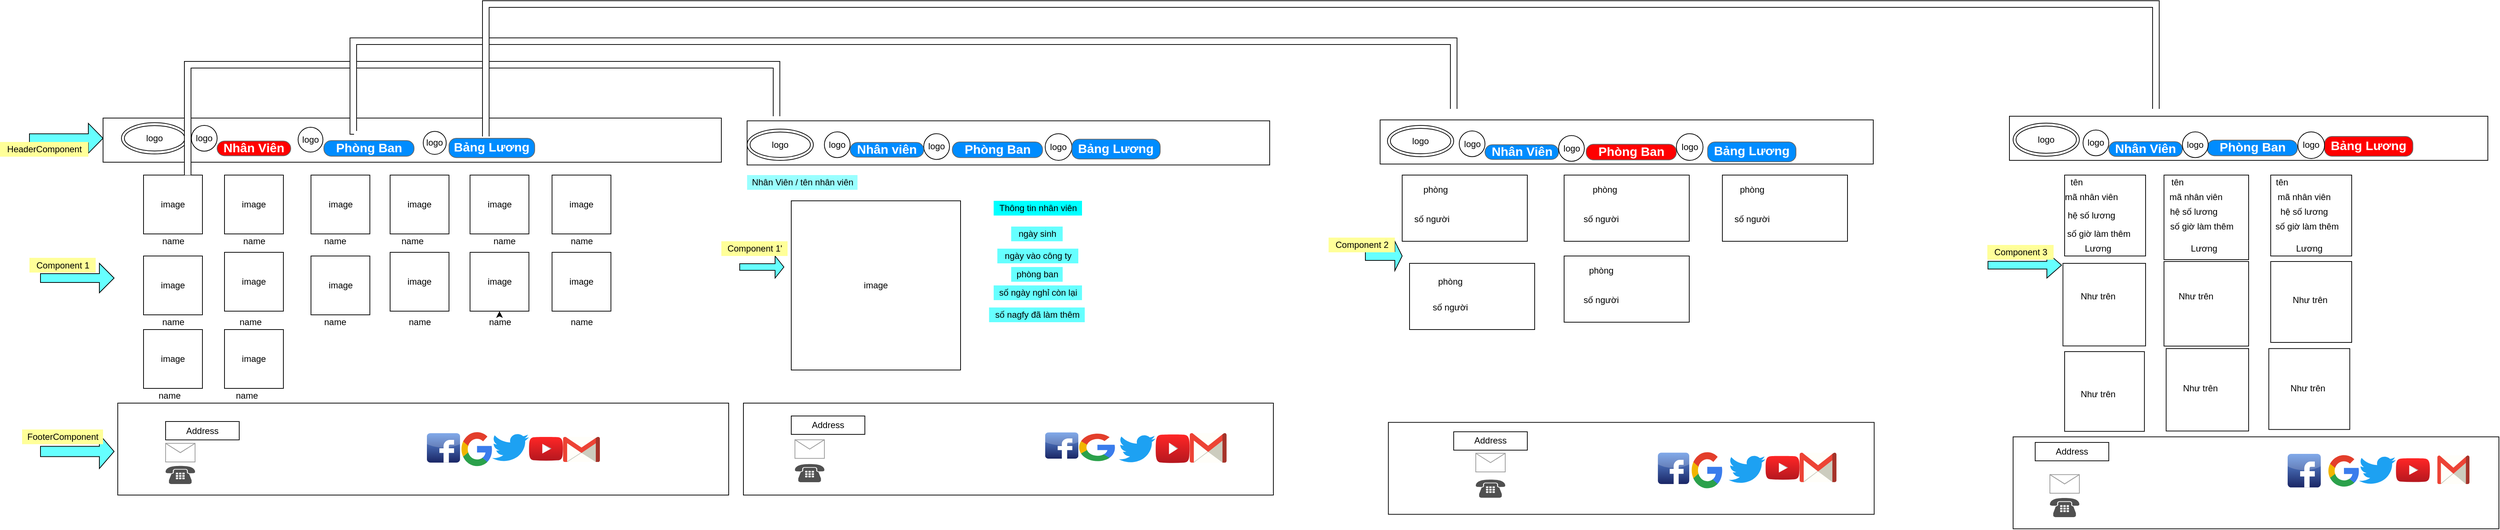 <mxfile>
    <diagram id="En2Dqz9_ilCBB6c_Zi7Z" name="Page-1">
        <mxGraphModel dx="1906" dy="1667" grid="1" gridSize="10" guides="1" tooltips="1" connect="1" arrows="1" fold="1" page="1" pageScale="1" pageWidth="850" pageHeight="1100" math="0" shadow="0">
            <root>
                <mxCell id="0"/>
                <mxCell id="1" parent="0"/>
                <mxCell id="2" value="" style="rounded=0;whiteSpace=wrap;html=1;" parent="1" vertex="1">
                    <mxGeometry x="-15" y="2.5" width="840" height="60" as="geometry"/>
                </mxCell>
                <mxCell id="7" value="image" style="whiteSpace=wrap;html=1;aspect=fixed;" parent="1" vertex="1">
                    <mxGeometry x="40" y="80" width="80" height="80" as="geometry"/>
                </mxCell>
                <mxCell id="23" value="" style="rounded=0;whiteSpace=wrap;html=1;" parent="1" vertex="1">
                    <mxGeometry x="5" y="390" width="830" height="125" as="geometry"/>
                </mxCell>
                <mxCell id="35" value="logo" style="ellipse;whiteSpace=wrap;html=1;aspect=fixed;" parent="1" vertex="1">
                    <mxGeometry x="250" y="15" width="33.75" height="33.75" as="geometry"/>
                </mxCell>
                <mxCell id="36" value="logo" style="ellipse;whiteSpace=wrap;html=1;aspect=fixed;" parent="1" vertex="1">
                    <mxGeometry x="420" y="20.63" width="31.25" height="31.25" as="geometry"/>
                </mxCell>
                <mxCell id="39" value="Phòng Ban" style="text;html=1;resizable=0;autosize=1;align=center;verticalAlign=middle;points=[];fillColor=none;strokeColor=none;rounded=0;" parent="1" vertex="1">
                    <mxGeometry x="320" y="31.25" width="70" height="20" as="geometry"/>
                </mxCell>
                <mxCell id="49" value="" style="dashed=0;outlineConnect=0;html=1;align=center;labelPosition=center;verticalLabelPosition=bottom;verticalAlign=top;shape=mxgraph.weblogos.google" parent="1" vertex="1">
                    <mxGeometry x="1275" y="432.65" width="42.6" height="49.4" as="geometry"/>
                </mxCell>
                <mxCell id="50" value="" style="dashed=0;outlineConnect=0;html=1;align=center;labelPosition=center;verticalLabelPosition=bottom;verticalAlign=top;shape=mxgraph.weblogos.gmail" parent="1" vertex="1">
                    <mxGeometry x="610" y="435.95" width="50" height="34.05" as="geometry"/>
                </mxCell>
                <mxCell id="51" value="" style="dashed=0;outlineConnect=0;html=1;align=center;labelPosition=center;verticalLabelPosition=bottom;verticalAlign=top;shape=mxgraph.weblogos.youtube_2;fillColor=#FF2626;gradientColor=#B5171F" parent="1" vertex="1">
                    <mxGeometry x="563.6" y="435.85" width="46.4" height="32.6" as="geometry"/>
                </mxCell>
                <mxCell id="52" value="" style="dashed=0;outlineConnect=0;html=1;align=center;labelPosition=center;verticalLabelPosition=bottom;verticalAlign=top;shape=mxgraph.weblogos.twitter;fillColor=#1DA1F2;strokeColor=none" parent="1" vertex="1">
                    <mxGeometry x="513.6" y="430.85" width="50" height="39.5" as="geometry"/>
                </mxCell>
                <mxCell id="54" value="" style="dashed=0;outlineConnect=0;html=1;align=center;labelPosition=center;verticalLabelPosition=bottom;verticalAlign=top;shape=mxgraph.webicons.facebook;fillColor=#6294E4;gradientColor=#1A2665" parent="1" vertex="1">
                    <mxGeometry x="425" y="430.85" width="45" height="40" as="geometry"/>
                </mxCell>
                <mxCell id="56" value="Address" style="rounded=0;whiteSpace=wrap;html=1;" parent="1" vertex="1">
                    <mxGeometry x="70" y="415" width="100" height="25" as="geometry"/>
                </mxCell>
                <mxCell id="58" value="" style="sketch=0;pointerEvents=1;shadow=0;dashed=0;html=1;strokeColor=none;fillColor=#505050;labelPosition=center;verticalLabelPosition=bottom;verticalAlign=top;outlineConnect=0;align=center;shape=mxgraph.office.devices.phone_traditional;" parent="1" vertex="1">
                    <mxGeometry x="70" y="475" width="40" height="25" as="geometry"/>
                </mxCell>
                <mxCell id="59" value="" style="verticalLabelPosition=bottom;shadow=0;dashed=0;align=center;html=1;verticalAlign=top;strokeWidth=1;shape=mxgraph.mockup.misc.mail2;strokeColor=#999999;" parent="1" vertex="1">
                    <mxGeometry x="70" y="444.7" width="40" height="25.3" as="geometry"/>
                </mxCell>
                <mxCell id="60" value="logo" style="ellipse;shape=doubleEllipse;whiteSpace=wrap;html=1;" parent="1" vertex="1">
                    <mxGeometry x="10" y="8.75" width="90" height="42.5" as="geometry"/>
                </mxCell>
                <mxCell id="61" value="logo" style="ellipse;whiteSpace=wrap;html=1;aspect=fixed;" parent="1" vertex="1">
                    <mxGeometry x="105" y="12.5" width="35" height="35" as="geometry"/>
                </mxCell>
                <mxCell id="63" value="image" style="whiteSpace=wrap;html=1;aspect=fixed;" parent="1" vertex="1">
                    <mxGeometry x="150" y="80" width="80" height="80" as="geometry"/>
                </mxCell>
                <mxCell id="72" value="" style="rounded=0;whiteSpace=wrap;html=1;" parent="1" vertex="1">
                    <mxGeometry x="860" y="6.25" width="710" height="60" as="geometry"/>
                </mxCell>
                <mxCell id="74" value="" style="rounded=0;whiteSpace=wrap;html=1;direction=south;" parent="1" vertex="1">
                    <mxGeometry x="1970" y="190" width="170" height="90" as="geometry"/>
                </mxCell>
                <mxCell id="75" value="" style="rounded=0;whiteSpace=wrap;html=1;" parent="1" vertex="1">
                    <mxGeometry x="1970" y="80" width="170" height="90" as="geometry"/>
                </mxCell>
                <mxCell id="76" value="" style="rounded=0;whiteSpace=wrap;html=1;" parent="1" vertex="1">
                    <mxGeometry x="1750" y="80" width="170" height="90" as="geometry"/>
                </mxCell>
                <mxCell id="77" value="" style="rounded=0;whiteSpace=wrap;html=1;" parent="1" vertex="1">
                    <mxGeometry x="1760" y="200" width="170" height="90" as="geometry"/>
                </mxCell>
                <mxCell id="78" value="" style="rounded=0;whiteSpace=wrap;html=1;" parent="1" vertex="1">
                    <mxGeometry x="2185" y="80" width="170" height="90" as="geometry"/>
                </mxCell>
                <mxCell id="79" value="phòng" style="text;html=1;resizable=0;autosize=1;align=center;verticalAlign=middle;points=[];fillColor=none;strokeColor=none;rounded=0;" parent="1" vertex="1">
                    <mxGeometry x="1995" y="200" width="50" height="20" as="geometry"/>
                </mxCell>
                <mxCell id="80" value="số người" style="text;html=1;resizable=0;autosize=1;align=center;verticalAlign=middle;points=[];fillColor=none;strokeColor=none;rounded=0;" parent="1" vertex="1">
                    <mxGeometry x="1990" y="240" width="60" height="20" as="geometry"/>
                </mxCell>
                <mxCell id="82" value="" style="rounded=0;whiteSpace=wrap;html=1;" parent="1" vertex="1">
                    <mxGeometry x="855" y="390" width="720" height="125" as="geometry"/>
                </mxCell>
                <mxCell id="83" value="phòng" style="text;html=1;resizable=0;autosize=1;align=center;verticalAlign=middle;points=[];fillColor=none;strokeColor=none;rounded=0;" parent="1" vertex="1">
                    <mxGeometry x="2000" y="90" width="50" height="20" as="geometry"/>
                </mxCell>
                <mxCell id="84" value="số người" style="text;html=1;resizable=0;autosize=1;align=center;verticalAlign=middle;points=[];fillColor=none;strokeColor=none;rounded=0;" parent="1" vertex="1">
                    <mxGeometry x="1990" y="130" width="60" height="20" as="geometry"/>
                </mxCell>
                <mxCell id="85" value="phòng" style="text;html=1;resizable=0;autosize=1;align=center;verticalAlign=middle;points=[];fillColor=none;strokeColor=none;rounded=0;" parent="1" vertex="1">
                    <mxGeometry x="1770" y="90" width="50" height="20" as="geometry"/>
                </mxCell>
                <mxCell id="86" value="số người" style="text;html=1;resizable=0;autosize=1;align=center;verticalAlign=middle;points=[];fillColor=none;strokeColor=none;rounded=0;" parent="1" vertex="1">
                    <mxGeometry x="1760" y="130" width="60" height="20" as="geometry"/>
                </mxCell>
                <mxCell id="87" value="" style="dashed=0;outlineConnect=0;html=1;align=center;labelPosition=center;verticalLabelPosition=bottom;verticalAlign=top;shape=mxgraph.weblogos.gmail" parent="1" vertex="1">
                    <mxGeometry x="1461.4" y="430.85" width="50" height="40" as="geometry"/>
                </mxCell>
                <mxCell id="88" value="" style="dashed=0;outlineConnect=0;html=1;align=center;labelPosition=center;verticalLabelPosition=bottom;verticalAlign=top;shape=mxgraph.weblogos.youtube_2;fillColor=#FF2626;gradientColor=#B5171F" parent="1" vertex="1">
                    <mxGeometry x="1415" y="432.5" width="46.4" height="39.15" as="geometry"/>
                </mxCell>
                <mxCell id="89" value="" style="dashed=0;outlineConnect=0;html=1;align=center;labelPosition=center;verticalLabelPosition=bottom;verticalAlign=top;shape=mxgraph.weblogos.twitter;fillColor=#1DA1F2;strokeColor=none" parent="1" vertex="1">
                    <mxGeometry x="1365" y="432.5" width="50" height="39.5" as="geometry"/>
                </mxCell>
                <mxCell id="90" value="" style="dashed=0;outlineConnect=0;html=1;align=center;labelPosition=center;verticalLabelPosition=bottom;verticalAlign=top;shape=mxgraph.weblogos.google" parent="1" vertex="1">
                    <mxGeometry x="2130" y="461.7" width="47.6" height="52.2" as="geometry"/>
                </mxCell>
                <mxCell id="91" value="" style="dashed=0;outlineConnect=0;html=1;align=center;labelPosition=center;verticalLabelPosition=bottom;verticalAlign=top;shape=mxgraph.webicons.facebook;fillColor=#6294E4;gradientColor=#1A2665" parent="1" vertex="1">
                    <mxGeometry x="1265" y="429.85" width="45" height="35.7" as="geometry"/>
                </mxCell>
                <mxCell id="92" value="Address" style="rounded=0;whiteSpace=wrap;html=1;" parent="1" vertex="1">
                    <mxGeometry x="920" y="407.5" width="100" height="25" as="geometry"/>
                </mxCell>
                <mxCell id="93" value="" style="verticalLabelPosition=bottom;shadow=0;dashed=0;align=center;html=1;verticalAlign=top;strokeWidth=1;shape=mxgraph.mockup.misc.mail2;strokeColor=#999999;" parent="1" vertex="1">
                    <mxGeometry x="925" y="439.85" width="40" height="25.3" as="geometry"/>
                </mxCell>
                <mxCell id="94" value="" style="sketch=0;pointerEvents=1;shadow=0;dashed=0;html=1;strokeColor=none;fillColor=#505050;labelPosition=center;verticalLabelPosition=bottom;verticalAlign=top;outlineConnect=0;align=center;shape=mxgraph.office.devices.phone_traditional;" parent="1" vertex="1">
                    <mxGeometry x="925" y="472.5" width="40" height="25" as="geometry"/>
                </mxCell>
                <mxCell id="95" value="" style="dashed=0;outlineConnect=0;html=1;align=center;labelPosition=center;verticalLabelPosition=bottom;verticalAlign=top;shape=mxgraph.weblogos.google" parent="1" vertex="1">
                    <mxGeometry x="471" y="427.55" width="42.6" height="49.4" as="geometry"/>
                </mxCell>
                <mxCell id="96" value="logo" style="ellipse;shape=doubleEllipse;whiteSpace=wrap;html=1;" parent="1" vertex="1">
                    <mxGeometry x="860" y="17.5" width="90" height="42.5" as="geometry"/>
                </mxCell>
                <mxCell id="97" value="logo" style="ellipse;whiteSpace=wrap;html=1;aspect=fixed;" parent="1" vertex="1">
                    <mxGeometry x="1100" y="23.75" width="35" height="35" as="geometry"/>
                </mxCell>
                <mxCell id="98" value="logo" style="ellipse;whiteSpace=wrap;html=1;aspect=fixed;" parent="1" vertex="1">
                    <mxGeometry x="1265" y="23.76" width="36.24" height="36.24" as="geometry"/>
                </mxCell>
                <mxCell id="99" value="logo" style="ellipse;whiteSpace=wrap;html=1;aspect=fixed;" parent="1" vertex="1">
                    <mxGeometry x="965" y="21.25" width="35" height="35" as="geometry"/>
                </mxCell>
                <mxCell id="103" value="phòng" style="text;html=1;resizable=0;autosize=1;align=center;verticalAlign=middle;points=[];fillColor=none;strokeColor=none;rounded=0;" parent="1" vertex="1">
                    <mxGeometry x="2200" y="90" width="50" height="20" as="geometry"/>
                </mxCell>
                <mxCell id="104" value="số người" style="text;html=1;resizable=0;autosize=1;align=center;verticalAlign=middle;points=[];fillColor=none;strokeColor=none;rounded=0;" parent="1" vertex="1">
                    <mxGeometry x="2195" y="130" width="60" height="20" as="geometry"/>
                </mxCell>
                <mxCell id="105" value="số người" style="text;html=1;resizable=0;autosize=1;align=center;verticalAlign=middle;points=[];fillColor=none;strokeColor=none;rounded=0;" parent="1" vertex="1">
                    <mxGeometry x="1785" y="250" width="60" height="20" as="geometry"/>
                </mxCell>
                <mxCell id="106" value="phòng" style="text;html=1;resizable=0;autosize=1;align=center;verticalAlign=middle;points=[];fillColor=none;strokeColor=none;rounded=0;" parent="1" vertex="1">
                    <mxGeometry x="1790" y="215" width="50" height="20" as="geometry"/>
                </mxCell>
                <mxCell id="107" value="" style="rounded=0;whiteSpace=wrap;html=1;" parent="1" vertex="1">
                    <mxGeometry x="1720" y="5" width="670" height="60" as="geometry"/>
                </mxCell>
                <mxCell id="108" value="" style="rounded=0;whiteSpace=wrap;html=1;" parent="1" vertex="1">
                    <mxGeometry x="2575" width="650" height="60" as="geometry"/>
                </mxCell>
                <mxCell id="109" value="" style="rounded=0;whiteSpace=wrap;html=1;" parent="1" vertex="1">
                    <mxGeometry x="1731.25" y="416.2" width="660" height="125" as="geometry"/>
                </mxCell>
                <mxCell id="111" value="" style="rounded=0;whiteSpace=wrap;html=1;" parent="1" vertex="1">
                    <mxGeometry x="2580" y="435.85" width="660" height="125" as="geometry"/>
                </mxCell>
                <mxCell id="112" value="image" style="whiteSpace=wrap;html=1;aspect=fixed;" parent="1" vertex="1">
                    <mxGeometry x="920" y="115" width="230" height="230" as="geometry"/>
                </mxCell>
                <mxCell id="115" value="" style="whiteSpace=wrap;html=1;aspect=fixed;fontSize=36;" parent="1" vertex="1">
                    <mxGeometry x="2650" y="80" width="110" height="110" as="geometry"/>
                </mxCell>
                <mxCell id="116" value="" style="whiteSpace=wrap;html=1;aspect=fixed;fontSize=36;" parent="1" vertex="1">
                    <mxGeometry x="2785" y="80" width="115" height="115" as="geometry"/>
                </mxCell>
                <mxCell id="117" value="" style="whiteSpace=wrap;html=1;aspect=fixed;fontSize=36;" parent="1" vertex="1">
                    <mxGeometry x="2785" y="197.5" width="115" height="115" as="geometry"/>
                </mxCell>
                <mxCell id="118" value="" style="whiteSpace=wrap;html=1;aspect=fixed;fontSize=36;" parent="1" vertex="1">
                    <mxGeometry x="2647.72" y="200" width="112.28" height="112.28" as="geometry"/>
                </mxCell>
                <mxCell id="119" value="" style="whiteSpace=wrap;html=1;aspect=fixed;fontSize=36;" parent="1" vertex="1">
                    <mxGeometry x="2930" y="80" width="110" height="110" as="geometry"/>
                </mxCell>
                <mxCell id="120" value="" style="whiteSpace=wrap;html=1;aspect=fixed;fontSize=36;" parent="1" vertex="1">
                    <mxGeometry x="2930" y="197.5" width="110" height="110" as="geometry"/>
                </mxCell>
                <mxCell id="121" value="" style="whiteSpace=wrap;html=1;aspect=fixed;fontSize=36;" parent="1" vertex="1">
                    <mxGeometry x="2650" y="320" width="108.4" height="108.4" as="geometry"/>
                </mxCell>
                <mxCell id="122" value="name" style="text;html=1;resizable=0;autosize=1;align=center;verticalAlign=middle;points=[];fillColor=none;strokeColor=none;rounded=0;" parent="1" vertex="1">
                    <mxGeometry x="55" y="160" width="50" height="20" as="geometry"/>
                </mxCell>
                <mxCell id="123" value="name" style="text;html=1;resizable=0;autosize=1;align=center;verticalAlign=middle;points=[];fillColor=none;strokeColor=none;rounded=0;" parent="1" vertex="1">
                    <mxGeometry x="165" y="160" width="50" height="20" as="geometry"/>
                </mxCell>
                <mxCell id="124" value="name" style="text;html=1;resizable=0;autosize=1;align=center;verticalAlign=middle;points=[];fillColor=none;strokeColor=none;rounded=0;" parent="1" vertex="1">
                    <mxGeometry x="155" y="370" width="50" height="20" as="geometry"/>
                </mxCell>
                <mxCell id="125" value="name" style="text;html=1;resizable=0;autosize=1;align=center;verticalAlign=middle;points=[];fillColor=none;strokeColor=none;rounded=0;" parent="1" vertex="1">
                    <mxGeometry x="610" y="270" width="50" height="20" as="geometry"/>
                </mxCell>
                <mxCell id="126" value="name" style="text;html=1;resizable=0;autosize=1;align=center;verticalAlign=middle;points=[];fillColor=none;strokeColor=none;rounded=0;" parent="1" vertex="1">
                    <mxGeometry x="610" y="160" width="50" height="20" as="geometry"/>
                </mxCell>
                <mxCell id="127" value="name" style="text;html=1;resizable=0;autosize=1;align=center;verticalAlign=middle;points=[];fillColor=none;strokeColor=none;rounded=0;" parent="1" vertex="1">
                    <mxGeometry x="505" y="160" width="50" height="20" as="geometry"/>
                </mxCell>
                <mxCell id="128" value="name" style="text;html=1;resizable=0;autosize=1;align=center;verticalAlign=middle;points=[];fillColor=none;strokeColor=none;rounded=0;" parent="1" vertex="1">
                    <mxGeometry x="380" y="160" width="50" height="20" as="geometry"/>
                </mxCell>
                <mxCell id="129" value="name" style="text;html=1;resizable=0;autosize=1;align=center;verticalAlign=middle;points=[];fillColor=none;strokeColor=none;rounded=0;" parent="1" vertex="1">
                    <mxGeometry x="275" y="160" width="50" height="20" as="geometry"/>
                </mxCell>
                <mxCell id="130" value="name" style="text;html=1;resizable=0;autosize=1;align=center;verticalAlign=middle;points=[];fillColor=none;strokeColor=none;rounded=0;" parent="1" vertex="1">
                    <mxGeometry x="390" y="270" width="50" height="20" as="geometry"/>
                </mxCell>
                <mxCell id="131" value="name" style="text;html=1;resizable=0;autosize=1;align=center;verticalAlign=middle;points=[];fillColor=none;strokeColor=none;rounded=0;" parent="1" vertex="1">
                    <mxGeometry x="160" y="270" width="50" height="20" as="geometry"/>
                </mxCell>
                <mxCell id="132" value="name" style="text;html=1;resizable=0;autosize=1;align=center;verticalAlign=middle;points=[];fillColor=none;strokeColor=none;rounded=0;" parent="1" vertex="1">
                    <mxGeometry x="50" y="370" width="50" height="20" as="geometry"/>
                </mxCell>
                <mxCell id="133" value="name" style="text;html=1;resizable=0;autosize=1;align=center;verticalAlign=middle;points=[];fillColor=none;strokeColor=none;rounded=0;" parent="1" vertex="1">
                    <mxGeometry x="55" y="270" width="50" height="20" as="geometry"/>
                </mxCell>
                <mxCell id="134" value="name" style="text;html=1;resizable=0;autosize=1;align=center;verticalAlign=middle;points=[];fillColor=none;strokeColor=none;rounded=0;" parent="1" vertex="1">
                    <mxGeometry x="275" y="270" width="50" height="20" as="geometry"/>
                </mxCell>
                <mxCell id="135" value="image" style="whiteSpace=wrap;html=1;aspect=fixed;" parent="1" vertex="1">
                    <mxGeometry x="150" y="290" width="80" height="80" as="geometry"/>
                </mxCell>
                <mxCell id="136" value="image" style="whiteSpace=wrap;html=1;aspect=fixed;" parent="1" vertex="1">
                    <mxGeometry x="375" y="80" width="80" height="80" as="geometry"/>
                </mxCell>
                <mxCell id="137" value="image" style="whiteSpace=wrap;html=1;aspect=fixed;" parent="1" vertex="1">
                    <mxGeometry x="267.5" y="80" width="80" height="80" as="geometry"/>
                </mxCell>
                <mxCell id="138" value="image" style="whiteSpace=wrap;html=1;aspect=fixed;" parent="1" vertex="1">
                    <mxGeometry x="483.6" y="80" width="80" height="80" as="geometry"/>
                </mxCell>
                <mxCell id="139" value="image" style="whiteSpace=wrap;html=1;aspect=fixed;" parent="1" vertex="1">
                    <mxGeometry x="267.5" y="190" width="80" height="80" as="geometry"/>
                </mxCell>
                <mxCell id="140" value="image" style="whiteSpace=wrap;html=1;aspect=fixed;" parent="1" vertex="1">
                    <mxGeometry x="595" y="80" width="80" height="80" as="geometry"/>
                </mxCell>
                <mxCell id="141" value="image" style="whiteSpace=wrap;html=1;aspect=fixed;" parent="1" vertex="1">
                    <mxGeometry x="375" y="185" width="80" height="80" as="geometry"/>
                </mxCell>
                <mxCell id="142" value="image" style="whiteSpace=wrap;html=1;aspect=fixed;" parent="1" vertex="1">
                    <mxGeometry x="150" y="185" width="80" height="80" as="geometry"/>
                </mxCell>
                <mxCell id="143" value="image" style="whiteSpace=wrap;html=1;aspect=fixed;" parent="1" vertex="1">
                    <mxGeometry x="40" y="190" width="80" height="80" as="geometry"/>
                </mxCell>
                <mxCell id="144" value="image" style="whiteSpace=wrap;html=1;aspect=fixed;" parent="1" vertex="1">
                    <mxGeometry x="40" y="290" width="80" height="80" as="geometry"/>
                </mxCell>
                <mxCell id="145" value="image" style="whiteSpace=wrap;html=1;aspect=fixed;" parent="1" vertex="1">
                    <mxGeometry x="483.6" y="185" width="80" height="80" as="geometry"/>
                </mxCell>
                <mxCell id="146" value="image" style="whiteSpace=wrap;html=1;aspect=fixed;" parent="1" vertex="1">
                    <mxGeometry x="595" y="185" width="80" height="80" as="geometry"/>
                </mxCell>
                <mxCell id="148" style="edgeStyle=none;html=1;fillColor=#00FFFF;" parent="1" source="147" target="145" edge="1">
                    <mxGeometry relative="1" as="geometry"/>
                </mxCell>
                <mxCell id="147" value="name" style="text;html=1;resizable=0;autosize=1;align=center;verticalAlign=middle;points=[];fillColor=none;strokeColor=none;rounded=0;" parent="1" vertex="1">
                    <mxGeometry x="498.6" y="270" width="50" height="20" as="geometry"/>
                </mxCell>
                <mxCell id="149" value="Thông tin nhân viên" style="text;html=1;resizable=0;autosize=1;align=center;verticalAlign=middle;points=[];fillColor=#00FFFF;strokeColor=none;rounded=0;" parent="1" vertex="1">
                    <mxGeometry x="1195" y="115" width="120" height="20" as="geometry"/>
                </mxCell>
                <mxCell id="150" value="ngày sinh" style="text;html=1;resizable=0;autosize=1;align=center;verticalAlign=middle;points=[];fillColor=#66FFFF;strokeColor=none;rounded=0;" parent="1" vertex="1">
                    <mxGeometry x="1218.75" y="150" width="70" height="20" as="geometry"/>
                </mxCell>
                <mxCell id="151" value="ngày vào công ty" style="text;html=1;resizable=0;autosize=1;align=center;verticalAlign=middle;points=[];fillColor=#66FFFF;strokeColor=none;rounded=0;" parent="1" vertex="1">
                    <mxGeometry x="1200" y="180" width="110" height="20" as="geometry"/>
                </mxCell>
                <mxCell id="152" value="phòng ban" style="text;html=1;resizable=0;autosize=1;align=center;verticalAlign=middle;points=[];fillColor=#66FFFF;strokeColor=none;rounded=0;" parent="1" vertex="1">
                    <mxGeometry x="1218.75" y="205" width="70" height="20" as="geometry"/>
                </mxCell>
                <mxCell id="153" value="số ngày nghỉ còn lại" style="text;html=1;resizable=0;autosize=1;align=center;verticalAlign=middle;points=[];fillColor=#66FFFF;strokeColor=none;rounded=0;" parent="1" vertex="1">
                    <mxGeometry x="1195" y="230" width="120" height="20" as="geometry"/>
                </mxCell>
                <mxCell id="154" value="số nagfy đã làm thêm" style="text;html=1;resizable=0;autosize=1;align=center;verticalAlign=middle;points=[];fillColor=#66FFFF;strokeColor=none;rounded=0;" parent="1" vertex="1">
                    <mxGeometry x="1188.75" y="260" width="130" height="20" as="geometry"/>
                </mxCell>
                <mxCell id="156" value="" style="dashed=0;outlineConnect=0;html=1;align=center;labelPosition=center;verticalLabelPosition=bottom;verticalAlign=top;shape=mxgraph.weblogos.gmail" parent="1" vertex="1">
                    <mxGeometry x="2290" y="457.4" width="50" height="40" as="geometry"/>
                </mxCell>
                <mxCell id="157" value="" style="dashed=0;outlineConnect=0;html=1;align=center;labelPosition=center;verticalLabelPosition=bottom;verticalAlign=top;shape=mxgraph.weblogos.youtube_2;fillColor=#FF2626;gradientColor=#B5171F" parent="1" vertex="1">
                    <mxGeometry x="2243.6" y="461.7" width="46.4" height="32.6" as="geometry"/>
                </mxCell>
                <mxCell id="158" value="" style="dashed=0;outlineConnect=0;html=1;align=center;labelPosition=center;verticalLabelPosition=bottom;verticalAlign=top;shape=mxgraph.weblogos.twitter;fillColor=#1DA1F2;strokeColor=none" parent="1" vertex="1">
                    <mxGeometry x="2193.6" y="460.5" width="50" height="39.5" as="geometry"/>
                </mxCell>
                <mxCell id="159" value="" style="dashed=0;outlineConnect=0;html=1;align=center;labelPosition=center;verticalLabelPosition=bottom;verticalAlign=top;shape=mxgraph.weblogos.google" parent="1" vertex="1">
                    <mxGeometry x="3007.4" y="458.95" width="42.6" height="45.77" as="geometry"/>
                </mxCell>
                <mxCell id="160" value="" style="dashed=0;outlineConnect=0;html=1;align=center;labelPosition=center;verticalLabelPosition=bottom;verticalAlign=top;shape=mxgraph.webicons.facebook;fillColor=#6294E4;gradientColor=#1A2665" parent="1" vertex="1">
                    <mxGeometry x="2097.4" y="457.4" width="42.6" height="42.6" as="geometry"/>
                </mxCell>
                <mxCell id="161" value="" style="dashed=0;outlineConnect=0;html=1;align=center;labelPosition=center;verticalLabelPosition=bottom;verticalAlign=top;shape=mxgraph.weblogos.google" parent="1" vertex="1">
                    <mxGeometry x="1310" y="429.85" width="50" height="40.15" as="geometry"/>
                </mxCell>
                <mxCell id="162" value="Address" style="rounded=0;whiteSpace=wrap;html=1;" parent="1" vertex="1">
                    <mxGeometry x="1820" y="428.95" width="100" height="25" as="geometry"/>
                </mxCell>
                <mxCell id="163" value="" style="verticalLabelPosition=bottom;shadow=0;dashed=0;align=center;html=1;verticalAlign=top;strokeWidth=1;shape=mxgraph.mockup.misc.mail2;strokeColor=#999999;" parent="1" vertex="1">
                    <mxGeometry x="1850" y="458.25" width="40" height="25.3" as="geometry"/>
                </mxCell>
                <mxCell id="164" value="" style="sketch=0;pointerEvents=1;shadow=0;dashed=0;html=1;strokeColor=none;fillColor=#505050;labelPosition=center;verticalLabelPosition=bottom;verticalAlign=top;outlineConnect=0;align=center;shape=mxgraph.office.devices.phone_traditional;" parent="1" vertex="1">
                    <mxGeometry x="1850" y="493.65" width="40" height="25" as="geometry"/>
                </mxCell>
                <mxCell id="166" value="" style="dashed=0;outlineConnect=0;html=1;align=center;labelPosition=center;verticalLabelPosition=bottom;verticalAlign=top;shape=mxgraph.weblogos.gmail" parent="1" vertex="1">
                    <mxGeometry x="3156.4" y="461.27" width="43.6" height="38.73" as="geometry"/>
                </mxCell>
                <mxCell id="167" value="" style="dashed=0;outlineConnect=0;html=1;align=center;labelPosition=center;verticalLabelPosition=bottom;verticalAlign=top;shape=mxgraph.weblogos.youtube_2;fillColor=#FF2626;gradientColor=#B5171F" parent="1" vertex="1">
                    <mxGeometry x="3100" y="464.9" width="46.4" height="32.6" as="geometry"/>
                </mxCell>
                <mxCell id="168" value="" style="dashed=0;outlineConnect=0;html=1;align=center;labelPosition=center;verticalLabelPosition=bottom;verticalAlign=top;shape=mxgraph.weblogos.twitter;fillColor=#1DA1F2;strokeColor=none" parent="1" vertex="1">
                    <mxGeometry x="3050" y="461.7" width="50" height="39.5" as="geometry"/>
                </mxCell>
                <mxCell id="169" value="" style="dashed=0;outlineConnect=0;html=1;align=center;labelPosition=center;verticalLabelPosition=bottom;verticalAlign=top;shape=mxgraph.weblogos.google" parent="1" vertex="1">
                    <mxGeometry x="2142.4" y="454.6" width="42.6" height="52.6" as="geometry"/>
                </mxCell>
                <mxCell id="170" value="" style="dashed=0;outlineConnect=0;html=1;align=center;labelPosition=center;verticalLabelPosition=bottom;verticalAlign=top;shape=mxgraph.webicons.facebook;fillColor=#6294E4;gradientColor=#1A2665" parent="1" vertex="1">
                    <mxGeometry x="2953" y="458.95" width="45" height="45.7" as="geometry"/>
                </mxCell>
                <mxCell id="171" value="Address" style="rounded=0;whiteSpace=wrap;html=1;" parent="1" vertex="1">
                    <mxGeometry x="2610" y="443.45" width="100" height="25" as="geometry"/>
                </mxCell>
                <mxCell id="172" value="" style="verticalLabelPosition=bottom;shadow=0;dashed=0;align=center;html=1;verticalAlign=top;strokeWidth=1;shape=mxgraph.mockup.misc.mail2;strokeColor=#999999;" parent="1" vertex="1">
                    <mxGeometry x="2630" y="487.2" width="40" height="25.3" as="geometry"/>
                </mxCell>
                <mxCell id="173" value="" style="sketch=0;pointerEvents=1;shadow=0;dashed=0;html=1;strokeColor=none;fillColor=#505050;labelPosition=center;verticalLabelPosition=bottom;verticalAlign=top;outlineConnect=0;align=center;shape=mxgraph.office.devices.phone_traditional;" parent="1" vertex="1">
                    <mxGeometry x="2630" y="518.65" width="40" height="26.35" as="geometry"/>
                </mxCell>
                <mxCell id="174" value="" style="whiteSpace=wrap;html=1;aspect=fixed;fontSize=36;" parent="1" vertex="1">
                    <mxGeometry x="2787.93" y="315.85" width="112.07" height="112.07" as="geometry"/>
                </mxCell>
                <mxCell id="175" value="" style="whiteSpace=wrap;html=1;aspect=fixed;fontSize=36;" parent="1" vertex="1">
                    <mxGeometry x="2927.4" y="315.85" width="110" height="110" as="geometry"/>
                </mxCell>
                <mxCell id="178" value="" style="shape=filledEdge;rounded=0;fixDash=1;endArrow=none;strokeWidth=10;fillColor=#ffffff;edgeStyle=orthogonalEdgeStyle;exitX=0.75;exitY=0;exitDx=0;exitDy=0;" parent="1" edge="1" source="7">
                    <mxGeometry width="60" height="40" relative="1" as="geometry">
                        <mxPoint x="100" y="70" as="sourcePoint"/>
                        <mxPoint x="900" as="targetPoint"/>
                        <Array as="points">
                            <mxPoint x="100" y="-70"/>
                            <mxPoint x="900" y="-70"/>
                        </Array>
                    </mxGeometry>
                </mxCell>
                <mxCell id="179" value="" style="shape=filledEdge;rounded=0;fixDash=1;endArrow=none;strokeWidth=10;fillColor=#ffffff;edgeStyle=orthogonalEdgeStyle;" parent="1" edge="1">
                    <mxGeometry width="60" height="40" relative="1" as="geometry">
                        <mxPoint x="325" y="20" as="sourcePoint"/>
                        <mxPoint x="1820" y="-10" as="targetPoint"/>
                        <Array as="points">
                            <mxPoint x="326" y="20"/>
                            <mxPoint x="325" y="20"/>
                            <mxPoint x="325" y="-102"/>
                            <mxPoint x="1820" y="-102"/>
                        </Array>
                    </mxGeometry>
                </mxCell>
                <mxCell id="180" value="" style="shape=filledEdge;rounded=0;fixDash=1;endArrow=none;strokeWidth=10;fillColor=#ffffff;edgeStyle=orthogonalEdgeStyle;" parent="1" edge="1">
                    <mxGeometry width="60" height="40" relative="1" as="geometry">
                        <mxPoint x="505" y="27.5" as="sourcePoint"/>
                        <mxPoint x="2774" y="-10" as="targetPoint"/>
                        <Array as="points">
                            <mxPoint x="504.6" y="-152.5"/>
                            <mxPoint x="2773.6" y="-152.5"/>
                        </Array>
                    </mxGeometry>
                </mxCell>
                <mxCell id="181" value="tên" style="text;html=1;resizable=0;autosize=1;align=center;verticalAlign=middle;points=[];fillColor=none;strokeColor=none;rounded=0;" parent="1" vertex="1">
                    <mxGeometry x="2650.85" y="80" width="30" height="20" as="geometry"/>
                </mxCell>
                <mxCell id="182" value="mã nhân viên" style="text;html=1;resizable=0;autosize=1;align=center;verticalAlign=middle;points=[];fillColor=none;strokeColor=none;rounded=0;" parent="1" vertex="1">
                    <mxGeometry x="2640.85" y="100" width="90" height="20" as="geometry"/>
                </mxCell>
                <mxCell id="183" value="hệ số lương" style="text;html=1;resizable=0;autosize=1;align=center;verticalAlign=middle;points=[];fillColor=none;strokeColor=none;rounded=0;" parent="1" vertex="1">
                    <mxGeometry x="2645.85" y="125" width="80" height="20" as="geometry"/>
                </mxCell>
                <mxCell id="185" value="số giờ làm thêm" style="text;html=1;resizable=0;autosize=1;align=center;verticalAlign=middle;points=[];fillColor=none;strokeColor=none;rounded=0;" parent="1" vertex="1">
                    <mxGeometry x="2645.85" y="150" width="100" height="20" as="geometry"/>
                </mxCell>
                <mxCell id="187" value="Lương" style="text;html=1;resizable=0;autosize=1;align=center;verticalAlign=middle;points=[];fillColor=none;strokeColor=none;rounded=0;" parent="1" vertex="1">
                    <mxGeometry x="2670" y="170" width="50" height="20" as="geometry"/>
                </mxCell>
                <mxCell id="189" value="Nhân Viên" style="strokeWidth=1;shadow=0;dashed=0;align=center;html=1;shape=mxgraph.mockup.buttons.button;strokeColor=#666666;fontColor=#ffffff;mainText=;buttonStyle=round;fontSize=17;fontStyle=1;fillColor=#FF0000;whiteSpace=wrap;" parent="1" vertex="1">
                    <mxGeometry x="140" y="33.75" width="100" height="20" as="geometry"/>
                </mxCell>
                <mxCell id="192" value="Phòng Ban" style="strokeWidth=1;shadow=0;dashed=0;align=center;html=1;shape=mxgraph.mockup.buttons.button;strokeColor=#666666;fontColor=#ffffff;mainText=;buttonStyle=round;fontSize=17;fontStyle=1;fillColor=#008cff;whiteSpace=wrap;" parent="1" vertex="1">
                    <mxGeometry x="285" y="33.12" width="122.5" height="21.25" as="geometry"/>
                </mxCell>
                <mxCell id="194" value="Bảng Lương" style="strokeWidth=1;shadow=0;dashed=0;align=center;html=1;shape=mxgraph.mockup.buttons.button;strokeColor=#666666;fontColor=#ffffff;mainText=;buttonStyle=round;fontSize=17;fontStyle=1;fillColor=#008cff;whiteSpace=wrap;" parent="1" vertex="1">
                    <mxGeometry x="455" y="30" width="116.4" height="26.25" as="geometry"/>
                </mxCell>
                <mxCell id="196" value="Phòng Ban" style="strokeWidth=1;shadow=0;dashed=0;align=center;html=1;shape=mxgraph.mockup.buttons.button;strokeColor=#666666;fontColor=#ffffff;mainText=;buttonStyle=round;fontSize=17;fontStyle=1;fillColor=#008cff;whiteSpace=wrap;" parent="1" vertex="1">
                    <mxGeometry x="1138.9" y="35" width="122.5" height="21.25" as="geometry"/>
                </mxCell>
                <mxCell id="197" value="Bảng Lương" style="strokeWidth=1;shadow=0;dashed=0;align=center;html=1;shape=mxgraph.mockup.buttons.button;strokeColor=#666666;fontColor=#ffffff;mainText=;buttonStyle=round;fontSize=17;fontStyle=1;fillColor=#008cff;whiteSpace=wrap;" parent="1" vertex="1">
                    <mxGeometry x="1301.24" y="31.25" width="120" height="26.87" as="geometry"/>
                </mxCell>
                <mxCell id="198" value="logo" style="ellipse;shape=doubleEllipse;whiteSpace=wrap;html=1;" parent="1" vertex="1">
                    <mxGeometry x="1730" y="12.5" width="90" height="42.5" as="geometry"/>
                </mxCell>
                <mxCell id="199" value="logo" style="ellipse;whiteSpace=wrap;html=1;aspect=fixed;" parent="1" vertex="1">
                    <mxGeometry x="1827.5" y="20" width="35" height="35" as="geometry"/>
                </mxCell>
                <mxCell id="200" value="Nhân Viên" style="strokeWidth=1;shadow=0;dashed=0;align=center;html=1;shape=mxgraph.mockup.buttons.button;strokeColor=#666666;fontColor=#ffffff;mainText=;buttonStyle=round;fontSize=17;fontStyle=1;fillColor=#008cff;whiteSpace=wrap;" parent="1" vertex="1">
                    <mxGeometry x="1862.5" y="38.75" width="100" height="20" as="geometry"/>
                </mxCell>
                <mxCell id="201" value="Phòng Ban" style="strokeWidth=1;shadow=0;dashed=0;align=center;html=1;shape=mxgraph.mockup.buttons.button;strokeColor=#666666;fontColor=#ffffff;mainText=;buttonStyle=round;fontSize=17;fontStyle=1;fillColor=#FF0000;whiteSpace=wrap;" parent="1" vertex="1">
                    <mxGeometry x="2000" y="38.13" width="122.5" height="21.25" as="geometry"/>
                </mxCell>
                <mxCell id="202" value="Bảng Lương" style="strokeWidth=1;shadow=0;dashed=0;align=center;html=1;shape=mxgraph.mockup.buttons.button;strokeColor=#666666;fontColor=#ffffff;mainText=;buttonStyle=round;fontSize=17;fontStyle=1;fillColor=#008cff;whiteSpace=wrap;" parent="1" vertex="1">
                    <mxGeometry x="2165" y="35" width="120" height="26.87" as="geometry"/>
                </mxCell>
                <mxCell id="203" value="logo" style="ellipse;whiteSpace=wrap;html=1;aspect=fixed;" parent="1" vertex="1">
                    <mxGeometry x="1962.5" y="26.25" width="35" height="35" as="geometry"/>
                </mxCell>
                <mxCell id="204" value="logo" style="ellipse;whiteSpace=wrap;html=1;aspect=fixed;" parent="1" vertex="1">
                    <mxGeometry x="2122.5" y="23.76" width="36.24" height="36.24" as="geometry"/>
                </mxCell>
                <mxCell id="205" value="logo" style="ellipse;shape=doubleEllipse;whiteSpace=wrap;html=1;" parent="1" vertex="1">
                    <mxGeometry x="2580" y="9.38" width="90" height="45" as="geometry"/>
                </mxCell>
                <mxCell id="206" value="Nhân Viên" style="strokeWidth=1;shadow=0;dashed=0;align=center;html=1;shape=mxgraph.mockup.buttons.button;strokeColor=#666666;fontColor=#ffffff;mainText=;buttonStyle=round;fontSize=17;fontStyle=1;fillColor=#008cff;whiteSpace=wrap;" parent="1" vertex="1">
                    <mxGeometry x="2710" y="34.68" width="100" height="20" as="geometry"/>
                </mxCell>
                <mxCell id="207" value="Phòng Ban" style="strokeWidth=1;shadow=0;dashed=0;align=center;html=1;shape=mxgraph.mockup.buttons.button;strokeColor=#666666;fontColor=#ffffff;mainText=;buttonStyle=round;fontSize=17;fontStyle=1;fillColor=#008cff;whiteSpace=wrap;" parent="1" vertex="1">
                    <mxGeometry x="2843.75" y="32.5" width="122.5" height="21.25" as="geometry"/>
                </mxCell>
                <mxCell id="208" value="Bảng Lương" style="strokeWidth=1;shadow=0;dashed=0;align=center;html=1;shape=mxgraph.mockup.buttons.button;strokeColor=#666666;fontColor=#ffffff;mainText=;buttonStyle=round;fontSize=17;fontStyle=1;fillColor=#FF0000;whiteSpace=wrap;" parent="1" vertex="1">
                    <mxGeometry x="3003.12" y="27.5" width="120" height="26.87" as="geometry"/>
                </mxCell>
                <mxCell id="209" value="logo" style="ellipse;whiteSpace=wrap;html=1;aspect=fixed;" parent="1" vertex="1">
                    <mxGeometry x="2675" y="18.76" width="35" height="35" as="geometry"/>
                </mxCell>
                <mxCell id="210" value="logo" style="ellipse;whiteSpace=wrap;html=1;aspect=fixed;" parent="1" vertex="1">
                    <mxGeometry x="2810" y="21.25" width="35" height="35" as="geometry"/>
                </mxCell>
                <mxCell id="211" value="logo" style="ellipse;whiteSpace=wrap;html=1;aspect=fixed;" parent="1" vertex="1">
                    <mxGeometry x="2966.88" y="21.25" width="36.24" height="36.24" as="geometry"/>
                </mxCell>
                <mxCell id="216" value="tên" style="text;html=1;resizable=0;autosize=1;align=center;verticalAlign=middle;points=[];fillColor=none;strokeColor=none;rounded=0;" parent="1" vertex="1">
                    <mxGeometry x="2787.93" y="80" width="30" height="20" as="geometry"/>
                </mxCell>
                <mxCell id="217" value="mã nhân viên" style="text;html=1;resizable=0;autosize=1;align=center;verticalAlign=middle;points=[];fillColor=none;strokeColor=none;rounded=0;" parent="1" vertex="1">
                    <mxGeometry x="2782.5" y="100" width="90" height="20" as="geometry"/>
                </mxCell>
                <mxCell id="218" value="hệ số lương" style="text;html=1;resizable=0;autosize=1;align=center;verticalAlign=middle;points=[];fillColor=none;strokeColor=none;rounded=0;" parent="1" vertex="1">
                    <mxGeometry x="2785" y="120" width="80" height="20" as="geometry"/>
                </mxCell>
                <mxCell id="220" value="số giờ làm thêm" style="text;html=1;resizable=0;autosize=1;align=center;verticalAlign=middle;points=[];fillColor=none;strokeColor=none;rounded=0;" parent="1" vertex="1">
                    <mxGeometry x="2786.25" y="140" width="100" height="20" as="geometry"/>
                </mxCell>
                <mxCell id="221" value="Lương" style="text;html=1;resizable=0;autosize=1;align=center;verticalAlign=middle;points=[];fillColor=none;strokeColor=none;rounded=0;" parent="1" vertex="1">
                    <mxGeometry x="2813.97" y="170" width="50" height="20" as="geometry"/>
                </mxCell>
                <mxCell id="223" value="tên" style="text;html=1;resizable=0;autosize=1;align=center;verticalAlign=middle;points=[];fillColor=none;strokeColor=none;rounded=0;" parent="1" vertex="1">
                    <mxGeometry x="2930" y="80" width="30" height="20" as="geometry"/>
                </mxCell>
                <mxCell id="224" value="mã nhân viên" style="text;html=1;resizable=0;autosize=1;align=center;verticalAlign=middle;points=[];fillColor=none;strokeColor=none;rounded=0;" parent="1" vertex="1">
                    <mxGeometry x="2930" y="100" width="90" height="20" as="geometry"/>
                </mxCell>
                <mxCell id="225" value="hệ số lương" style="text;html=1;resizable=0;autosize=1;align=center;verticalAlign=middle;points=[];fillColor=none;strokeColor=none;rounded=0;" parent="1" vertex="1">
                    <mxGeometry x="2935" y="120" width="80" height="20" as="geometry"/>
                </mxCell>
                <mxCell id="226" value="số giờ làm thêm" style="text;html=1;resizable=0;autosize=1;align=center;verticalAlign=middle;points=[];fillColor=none;strokeColor=none;rounded=0;" parent="1" vertex="1">
                    <mxGeometry x="2929.15" y="140" width="100" height="20" as="geometry"/>
                </mxCell>
                <mxCell id="227" value="Lương" style="text;html=1;resizable=0;autosize=1;align=center;verticalAlign=middle;points=[];fillColor=none;strokeColor=none;rounded=0;" parent="1" vertex="1">
                    <mxGeometry x="2957.4" y="170" width="50" height="20" as="geometry"/>
                </mxCell>
                <mxCell id="228" value="Như trên" style="text;html=1;resizable=0;autosize=1;align=center;verticalAlign=middle;points=[];fillColor=none;strokeColor=none;rounded=0;" parent="1" vertex="1">
                    <mxGeometry x="2665" y="235" width="60" height="20" as="geometry"/>
                </mxCell>
                <mxCell id="229" value="Như trên" style="text;html=1;resizable=0;autosize=1;align=center;verticalAlign=middle;points=[];fillColor=none;strokeColor=none;rounded=0;" parent="1" vertex="1">
                    <mxGeometry x="2949.57" y="360.42" width="60" height="20" as="geometry"/>
                </mxCell>
                <mxCell id="230" value="Như trên" style="text;html=1;resizable=0;autosize=1;align=center;verticalAlign=middle;points=[];fillColor=none;strokeColor=none;rounded=0;" parent="1" vertex="1">
                    <mxGeometry x="2803.97" y="360.42" width="60" height="20" as="geometry"/>
                </mxCell>
                <mxCell id="231" value="Như trên" style="text;html=1;resizable=0;autosize=1;align=center;verticalAlign=middle;points=[];fillColor=none;strokeColor=none;rounded=0;" parent="1" vertex="1">
                    <mxGeometry x="2665" y="367.98" width="60" height="20" as="geometry"/>
                </mxCell>
                <mxCell id="232" value="Như trên" style="text;html=1;resizable=0;autosize=1;align=center;verticalAlign=middle;points=[];fillColor=none;strokeColor=none;rounded=0;" parent="1" vertex="1">
                    <mxGeometry x="2953" y="240" width="60" height="20" as="geometry"/>
                </mxCell>
                <mxCell id="233" value="Như trên" style="text;html=1;resizable=0;autosize=1;align=center;verticalAlign=middle;points=[];fillColor=none;strokeColor=none;rounded=0;" parent="1" vertex="1">
                    <mxGeometry x="2797.5" y="235" width="60" height="20" as="geometry"/>
                </mxCell>
                <mxCell id="236" value="" style="shape=singleArrow;whiteSpace=wrap;html=1;fillColor=#66FFFF;" parent="1" vertex="1">
                    <mxGeometry x="-115" y="9.69" width="100" height="40.62" as="geometry"/>
                </mxCell>
                <mxCell id="237" value="" style="shape=singleArrow;whiteSpace=wrap;html=1;fillColor=#66FFFF;" parent="1" vertex="1">
                    <mxGeometry x="-100" y="432.5" width="100" height="46.45" as="geometry"/>
                </mxCell>
                <mxCell id="238" value="" style="shape=singleArrow;whiteSpace=wrap;html=1;fillColor=#66FFFF;" parent="1" vertex="1">
                    <mxGeometry x="-100" y="200" width="100" height="40" as="geometry"/>
                </mxCell>
                <mxCell id="239" value="HeaderComponent" style="text;html=1;resizable=0;autosize=1;align=center;verticalAlign=middle;points=[];fillColor=#FFFF99;strokeColor=none;rounded=0;" parent="1" vertex="1">
                    <mxGeometry x="-155" y="35.0" width="120" height="20" as="geometry"/>
                </mxCell>
                <mxCell id="240" value="FooterComponent" style="text;html=1;resizable=0;autosize=1;align=center;verticalAlign=middle;points=[];fillColor=#FFFF99;strokeColor=none;rounded=0;" parent="1" vertex="1">
                    <mxGeometry x="-125" y="425.85" width="110" height="20" as="geometry"/>
                </mxCell>
                <mxCell id="241" value="Component 1" style="text;html=1;resizable=0;autosize=1;align=center;verticalAlign=middle;points=[];fillColor=#FFFF99;strokeColor=none;rounded=0;" parent="1" vertex="1">
                    <mxGeometry x="-115" y="192.5" width="90" height="20" as="geometry"/>
                </mxCell>
                <mxCell id="242" value="" style="shape=singleArrow;whiteSpace=wrap;html=1;fillColor=#66FFFF;" parent="1" vertex="1">
                    <mxGeometry x="850" y="190" width="60" height="30" as="geometry"/>
                </mxCell>
                <mxCell id="243" value="Component 1'" style="text;html=1;resizable=0;autosize=1;align=center;verticalAlign=middle;points=[];fillColor=#FFFF99;strokeColor=none;rounded=0;" parent="1" vertex="1">
                    <mxGeometry x="825" y="170" width="90" height="20" as="geometry"/>
                </mxCell>
                <mxCell id="244" value="" style="shape=singleArrow;whiteSpace=wrap;html=1;fillColor=#66FFFF;" parent="1" vertex="1">
                    <mxGeometry x="1700" y="170" width="50" height="40" as="geometry"/>
                </mxCell>
                <mxCell id="246" value="" style="shape=singleArrow;whiteSpace=wrap;html=1;fillColor=#66FFFF;" parent="1" vertex="1">
                    <mxGeometry x="2545.85" y="185" width="100" height="35" as="geometry"/>
                </mxCell>
                <mxCell id="247" value="Component 3" style="text;html=1;resizable=0;autosize=1;align=center;verticalAlign=middle;points=[];fillColor=#FFFF99;strokeColor=none;rounded=0;" parent="1" vertex="1">
                    <mxGeometry x="2545" y="175" width="90" height="20" as="geometry"/>
                </mxCell>
                <mxCell id="248" value="Component 2" style="text;html=1;resizable=0;autosize=1;align=center;verticalAlign=middle;points=[];fillColor=#FFFF99;strokeColor=none;rounded=0;" parent="1" vertex="1">
                    <mxGeometry x="1650" y="165" width="90" height="20" as="geometry"/>
                </mxCell>
                <mxCell id="249" value="Nhân viên" style="strokeWidth=1;shadow=0;dashed=0;align=center;html=1;shape=mxgraph.mockup.buttons.button;strokeColor=#666666;fontColor=#ffffff;mainText=;buttonStyle=round;fontSize=17;fontStyle=1;fillColor=#008cff;whiteSpace=wrap;" vertex="1" parent="1">
                    <mxGeometry x="1000" y="35.63" width="100" height="20" as="geometry"/>
                </mxCell>
                <mxCell id="250" value="Nhân Viên / tên nhân viên" style="text;html=1;resizable=0;autosize=1;align=center;verticalAlign=middle;points=[];fillColor=#99FFFF;strokeColor=none;rounded=0;" vertex="1" parent="1">
                    <mxGeometry x="860" y="80" width="150" height="20" as="geometry"/>
                </mxCell>
            </root>
        </mxGraphModel>
    </diagram>
</mxfile>
